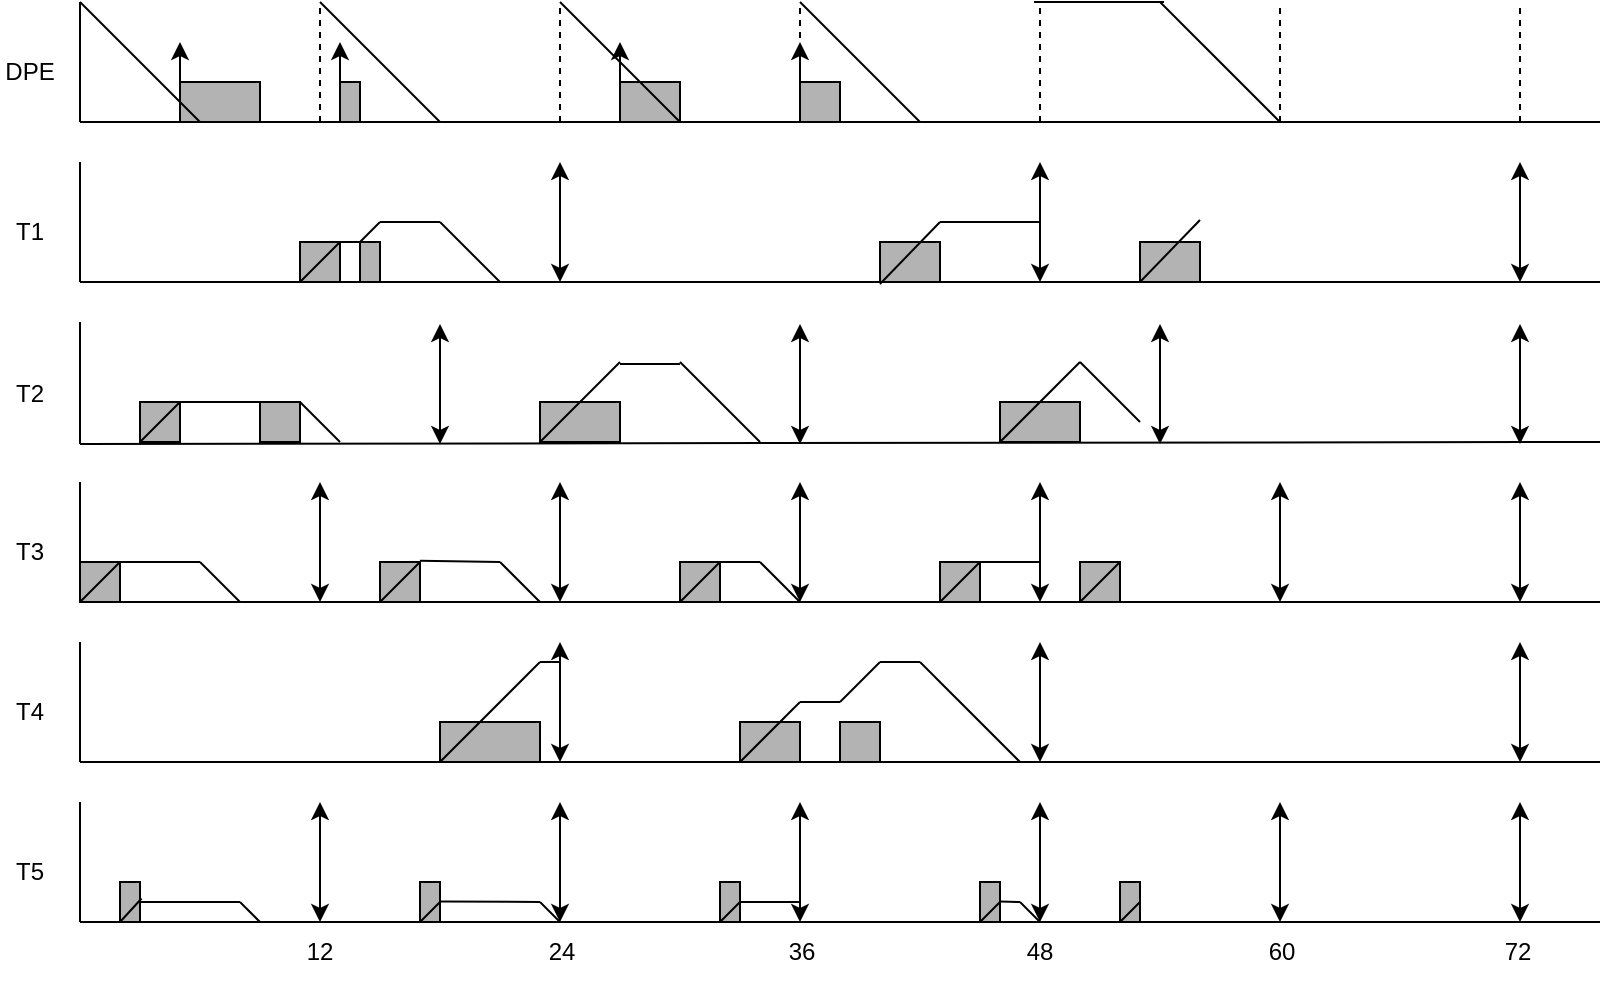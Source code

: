 <mxfile version="22.1.16" type="device" pages="2">
  <diagram name="Dynamic Priority Exchange" id="CVExp-QX962B9erzqk88">
    <mxGraphModel dx="820" dy="576" grid="1" gridSize="10" guides="1" tooltips="1" connect="1" arrows="1" fold="1" page="1" pageScale="1" pageWidth="1169" pageHeight="827" math="0" shadow="0">
      <root>
        <mxCell id="0" />
        <mxCell id="1" parent="0" />
        <mxCell id="EPd2Qfd3QF7iaZWf7TEI-1" value="" style="endArrow=none;html=1;rounded=0;" parent="1" edge="1">
          <mxGeometry width="50" height="50" relative="1" as="geometry">
            <mxPoint x="80" y="80" as="sourcePoint" />
            <mxPoint x="840" y="80" as="targetPoint" />
          </mxGeometry>
        </mxCell>
        <mxCell id="EPd2Qfd3QF7iaZWf7TEI-2" value="" style="endArrow=none;html=1;rounded=0;" parent="1" edge="1">
          <mxGeometry width="50" height="50" relative="1" as="geometry">
            <mxPoint x="80" y="80" as="sourcePoint" />
            <mxPoint x="80" y="20" as="targetPoint" />
          </mxGeometry>
        </mxCell>
        <mxCell id="EPd2Qfd3QF7iaZWf7TEI-3" value="DPE" style="text;html=1;strokeColor=none;fillColor=none;align=center;verticalAlign=middle;whiteSpace=wrap;rounded=0;" parent="1" vertex="1">
          <mxGeometry x="40" y="40" width="30" height="30" as="geometry" />
        </mxCell>
        <mxCell id="EPd2Qfd3QF7iaZWf7TEI-4" value="" style="endArrow=none;html=1;rounded=0;" parent="1" edge="1">
          <mxGeometry width="50" height="50" relative="1" as="geometry">
            <mxPoint x="80" y="160" as="sourcePoint" />
            <mxPoint x="840" y="160" as="targetPoint" />
          </mxGeometry>
        </mxCell>
        <mxCell id="EPd2Qfd3QF7iaZWf7TEI-5" value="" style="endArrow=none;html=1;rounded=0;" parent="1" edge="1">
          <mxGeometry width="50" height="50" relative="1" as="geometry">
            <mxPoint x="80" y="160" as="sourcePoint" />
            <mxPoint x="80" y="100" as="targetPoint" />
          </mxGeometry>
        </mxCell>
        <mxCell id="EPd2Qfd3QF7iaZWf7TEI-6" value="T1" style="text;html=1;strokeColor=none;fillColor=none;align=center;verticalAlign=middle;whiteSpace=wrap;rounded=0;" parent="1" vertex="1">
          <mxGeometry x="40" y="120" width="30" height="30" as="geometry" />
        </mxCell>
        <mxCell id="EPd2Qfd3QF7iaZWf7TEI-10" value="" style="endArrow=none;html=1;rounded=0;" parent="1" edge="1">
          <mxGeometry width="50" height="50" relative="1" as="geometry">
            <mxPoint x="80" y="241" as="sourcePoint" />
            <mxPoint x="840" y="240" as="targetPoint" />
          </mxGeometry>
        </mxCell>
        <mxCell id="EPd2Qfd3QF7iaZWf7TEI-11" value="" style="endArrow=none;html=1;rounded=0;" parent="1" edge="1">
          <mxGeometry width="50" height="50" relative="1" as="geometry">
            <mxPoint x="80" y="241" as="sourcePoint" />
            <mxPoint x="80" y="180" as="targetPoint" />
          </mxGeometry>
        </mxCell>
        <mxCell id="EPd2Qfd3QF7iaZWf7TEI-12" value="T2" style="text;html=1;strokeColor=none;fillColor=none;align=center;verticalAlign=middle;whiteSpace=wrap;rounded=0;" parent="1" vertex="1">
          <mxGeometry x="40" y="201" width="30" height="30" as="geometry" />
        </mxCell>
        <mxCell id="EPd2Qfd3QF7iaZWf7TEI-13" value="" style="endArrow=none;html=1;rounded=0;" parent="1" edge="1">
          <mxGeometry width="50" height="50" relative="1" as="geometry">
            <mxPoint x="80" y="320" as="sourcePoint" />
            <mxPoint x="840" y="320" as="targetPoint" />
          </mxGeometry>
        </mxCell>
        <mxCell id="EPd2Qfd3QF7iaZWf7TEI-14" value="" style="endArrow=none;html=1;rounded=0;" parent="1" edge="1">
          <mxGeometry width="50" height="50" relative="1" as="geometry">
            <mxPoint x="80" y="320" as="sourcePoint" />
            <mxPoint x="80" y="260" as="targetPoint" />
          </mxGeometry>
        </mxCell>
        <mxCell id="EPd2Qfd3QF7iaZWf7TEI-15" value="T3" style="text;html=1;strokeColor=none;fillColor=none;align=center;verticalAlign=middle;whiteSpace=wrap;rounded=0;" parent="1" vertex="1">
          <mxGeometry x="40" y="280" width="30" height="30" as="geometry" />
        </mxCell>
        <mxCell id="EPd2Qfd3QF7iaZWf7TEI-16" value="" style="endArrow=none;html=1;rounded=0;" parent="1" edge="1">
          <mxGeometry width="50" height="50" relative="1" as="geometry">
            <mxPoint x="80" y="400" as="sourcePoint" />
            <mxPoint x="840" y="400" as="targetPoint" />
          </mxGeometry>
        </mxCell>
        <mxCell id="EPd2Qfd3QF7iaZWf7TEI-17" value="" style="endArrow=none;html=1;rounded=0;" parent="1" edge="1">
          <mxGeometry width="50" height="50" relative="1" as="geometry">
            <mxPoint x="80" y="400" as="sourcePoint" />
            <mxPoint x="80" y="340" as="targetPoint" />
          </mxGeometry>
        </mxCell>
        <mxCell id="EPd2Qfd3QF7iaZWf7TEI-18" value="T4" style="text;html=1;strokeColor=none;fillColor=none;align=center;verticalAlign=middle;whiteSpace=wrap;rounded=0;" parent="1" vertex="1">
          <mxGeometry x="40" y="360" width="30" height="30" as="geometry" />
        </mxCell>
        <mxCell id="EPd2Qfd3QF7iaZWf7TEI-19" value="" style="endArrow=none;html=1;rounded=0;" parent="1" edge="1">
          <mxGeometry width="50" height="50" relative="1" as="geometry">
            <mxPoint x="80" y="480" as="sourcePoint" />
            <mxPoint x="840" y="480" as="targetPoint" />
          </mxGeometry>
        </mxCell>
        <mxCell id="EPd2Qfd3QF7iaZWf7TEI-20" value="" style="endArrow=none;html=1;rounded=0;" parent="1" edge="1">
          <mxGeometry width="50" height="50" relative="1" as="geometry">
            <mxPoint x="80" y="480" as="sourcePoint" />
            <mxPoint x="80" y="420" as="targetPoint" />
          </mxGeometry>
        </mxCell>
        <mxCell id="EPd2Qfd3QF7iaZWf7TEI-21" value="T5" style="text;html=1;strokeColor=none;fillColor=none;align=center;verticalAlign=middle;whiteSpace=wrap;rounded=0;" parent="1" vertex="1">
          <mxGeometry x="40" y="440" width="30" height="30" as="geometry" />
        </mxCell>
        <mxCell id="EPd2Qfd3QF7iaZWf7TEI-28" value="" style="endArrow=classic;startArrow=classic;html=1;rounded=0;" parent="1" edge="1">
          <mxGeometry width="50" height="50" relative="1" as="geometry">
            <mxPoint x="320" y="160" as="sourcePoint" />
            <mxPoint x="320" y="100" as="targetPoint" />
          </mxGeometry>
        </mxCell>
        <mxCell id="EPd2Qfd3QF7iaZWf7TEI-29" value="" style="endArrow=classic;startArrow=classic;html=1;rounded=0;" parent="1" edge="1">
          <mxGeometry width="50" height="50" relative="1" as="geometry">
            <mxPoint x="560" y="160" as="sourcePoint" />
            <mxPoint x="560" y="100" as="targetPoint" />
          </mxGeometry>
        </mxCell>
        <mxCell id="EPd2Qfd3QF7iaZWf7TEI-30" value="" style="endArrow=classic;startArrow=classic;html=1;rounded=0;" parent="1" edge="1">
          <mxGeometry width="50" height="50" relative="1" as="geometry">
            <mxPoint x="800" y="160" as="sourcePoint" />
            <mxPoint x="800" y="100" as="targetPoint" />
          </mxGeometry>
        </mxCell>
        <mxCell id="EPd2Qfd3QF7iaZWf7TEI-31" value="" style="endArrow=classic;startArrow=classic;html=1;rounded=0;" parent="1" edge="1">
          <mxGeometry width="50" height="50" relative="1" as="geometry">
            <mxPoint x="260" y="241" as="sourcePoint" />
            <mxPoint x="260" y="181" as="targetPoint" />
          </mxGeometry>
        </mxCell>
        <mxCell id="EPd2Qfd3QF7iaZWf7TEI-32" value="" style="endArrow=classic;startArrow=classic;html=1;rounded=0;" parent="1" edge="1">
          <mxGeometry width="50" height="50" relative="1" as="geometry">
            <mxPoint x="440" y="241" as="sourcePoint" />
            <mxPoint x="440" y="181" as="targetPoint" />
          </mxGeometry>
        </mxCell>
        <mxCell id="EPd2Qfd3QF7iaZWf7TEI-33" value="" style="endArrow=classic;startArrow=classic;html=1;rounded=0;" parent="1" edge="1">
          <mxGeometry width="50" height="50" relative="1" as="geometry">
            <mxPoint x="620" y="241" as="sourcePoint" />
            <mxPoint x="620" y="181" as="targetPoint" />
          </mxGeometry>
        </mxCell>
        <mxCell id="EPd2Qfd3QF7iaZWf7TEI-34" value="" style="endArrow=classic;startArrow=classic;html=1;rounded=0;" parent="1" edge="1">
          <mxGeometry width="50" height="50" relative="1" as="geometry">
            <mxPoint x="800" y="241" as="sourcePoint" />
            <mxPoint x="800" y="181" as="targetPoint" />
          </mxGeometry>
        </mxCell>
        <mxCell id="EPd2Qfd3QF7iaZWf7TEI-35" value="" style="endArrow=classic;startArrow=classic;html=1;rounded=0;" parent="1" edge="1">
          <mxGeometry width="50" height="50" relative="1" as="geometry">
            <mxPoint x="320" y="400" as="sourcePoint" />
            <mxPoint x="320" y="340" as="targetPoint" />
          </mxGeometry>
        </mxCell>
        <mxCell id="EPd2Qfd3QF7iaZWf7TEI-36" value="" style="endArrow=classic;startArrow=classic;html=1;rounded=0;" parent="1" edge="1">
          <mxGeometry width="50" height="50" relative="1" as="geometry">
            <mxPoint x="560" y="400" as="sourcePoint" />
            <mxPoint x="560" y="340" as="targetPoint" />
          </mxGeometry>
        </mxCell>
        <mxCell id="EPd2Qfd3QF7iaZWf7TEI-37" value="" style="endArrow=classic;startArrow=classic;html=1;rounded=0;" parent="1" edge="1">
          <mxGeometry width="50" height="50" relative="1" as="geometry">
            <mxPoint x="800" y="400" as="sourcePoint" />
            <mxPoint x="800" y="340" as="targetPoint" />
          </mxGeometry>
        </mxCell>
        <mxCell id="EPd2Qfd3QF7iaZWf7TEI-38" value="" style="endArrow=classic;startArrow=classic;html=1;rounded=0;" parent="1" edge="1">
          <mxGeometry width="50" height="50" relative="1" as="geometry">
            <mxPoint x="320" y="320" as="sourcePoint" />
            <mxPoint x="320" y="260" as="targetPoint" />
          </mxGeometry>
        </mxCell>
        <mxCell id="EPd2Qfd3QF7iaZWf7TEI-39" value="" style="endArrow=classic;startArrow=classic;html=1;rounded=0;" parent="1" edge="1">
          <mxGeometry width="50" height="50" relative="1" as="geometry">
            <mxPoint x="560" y="320" as="sourcePoint" />
            <mxPoint x="560" y="260" as="targetPoint" />
          </mxGeometry>
        </mxCell>
        <mxCell id="EPd2Qfd3QF7iaZWf7TEI-40" value="" style="endArrow=classic;startArrow=classic;html=1;rounded=0;" parent="1" edge="1">
          <mxGeometry width="50" height="50" relative="1" as="geometry">
            <mxPoint x="800" y="320" as="sourcePoint" />
            <mxPoint x="800" y="260" as="targetPoint" />
          </mxGeometry>
        </mxCell>
        <mxCell id="EPd2Qfd3QF7iaZWf7TEI-41" value="" style="endArrow=classic;startArrow=classic;html=1;rounded=0;" parent="1" edge="1">
          <mxGeometry width="50" height="50" relative="1" as="geometry">
            <mxPoint x="200" y="320" as="sourcePoint" />
            <mxPoint x="200" y="260" as="targetPoint" />
          </mxGeometry>
        </mxCell>
        <mxCell id="EPd2Qfd3QF7iaZWf7TEI-42" value="" style="endArrow=classic;startArrow=classic;html=1;rounded=0;" parent="1" edge="1">
          <mxGeometry width="50" height="50" relative="1" as="geometry">
            <mxPoint x="440" y="320" as="sourcePoint" />
            <mxPoint x="440" y="260" as="targetPoint" />
          </mxGeometry>
        </mxCell>
        <mxCell id="EPd2Qfd3QF7iaZWf7TEI-43" value="" style="endArrow=classic;startArrow=classic;html=1;rounded=0;" parent="1" edge="1">
          <mxGeometry width="50" height="50" relative="1" as="geometry">
            <mxPoint x="680" y="320" as="sourcePoint" />
            <mxPoint x="680" y="260" as="targetPoint" />
          </mxGeometry>
        </mxCell>
        <mxCell id="EPd2Qfd3QF7iaZWf7TEI-44" value="" style="endArrow=classic;startArrow=classic;html=1;rounded=0;" parent="1" edge="1">
          <mxGeometry width="50" height="50" relative="1" as="geometry">
            <mxPoint x="320" y="480" as="sourcePoint" />
            <mxPoint x="320" y="420" as="targetPoint" />
          </mxGeometry>
        </mxCell>
        <mxCell id="EPd2Qfd3QF7iaZWf7TEI-45" value="" style="endArrow=classic;startArrow=classic;html=1;rounded=0;" parent="1" edge="1">
          <mxGeometry width="50" height="50" relative="1" as="geometry">
            <mxPoint x="560" y="480" as="sourcePoint" />
            <mxPoint x="560" y="420" as="targetPoint" />
          </mxGeometry>
        </mxCell>
        <mxCell id="EPd2Qfd3QF7iaZWf7TEI-46" value="" style="endArrow=classic;startArrow=classic;html=1;rounded=0;" parent="1" edge="1">
          <mxGeometry width="50" height="50" relative="1" as="geometry">
            <mxPoint x="800" y="480" as="sourcePoint" />
            <mxPoint x="800" y="420" as="targetPoint" />
          </mxGeometry>
        </mxCell>
        <mxCell id="EPd2Qfd3QF7iaZWf7TEI-47" value="" style="endArrow=classic;startArrow=classic;html=1;rounded=0;" parent="1" edge="1">
          <mxGeometry width="50" height="50" relative="1" as="geometry">
            <mxPoint x="200" y="480" as="sourcePoint" />
            <mxPoint x="200" y="420" as="targetPoint" />
          </mxGeometry>
        </mxCell>
        <mxCell id="EPd2Qfd3QF7iaZWf7TEI-48" value="" style="endArrow=classic;startArrow=classic;html=1;rounded=0;" parent="1" edge="1">
          <mxGeometry width="50" height="50" relative="1" as="geometry">
            <mxPoint x="440" y="480" as="sourcePoint" />
            <mxPoint x="440" y="420" as="targetPoint" />
          </mxGeometry>
        </mxCell>
        <mxCell id="EPd2Qfd3QF7iaZWf7TEI-49" value="" style="endArrow=classic;startArrow=classic;html=1;rounded=0;" parent="1" edge="1">
          <mxGeometry width="50" height="50" relative="1" as="geometry">
            <mxPoint x="680" y="480" as="sourcePoint" />
            <mxPoint x="680" y="420" as="targetPoint" />
          </mxGeometry>
        </mxCell>
        <mxCell id="EPd2Qfd3QF7iaZWf7TEI-50" value="" style="endArrow=none;startArrow=none;html=1;rounded=0;startFill=0;endFill=0;dashed=1;" parent="1" edge="1">
          <mxGeometry width="50" height="50" relative="1" as="geometry">
            <mxPoint x="320" y="80" as="sourcePoint" />
            <mxPoint x="320" y="20" as="targetPoint" />
          </mxGeometry>
        </mxCell>
        <mxCell id="EPd2Qfd3QF7iaZWf7TEI-51" value="" style="endArrow=none;startArrow=none;html=1;rounded=0;startFill=0;endFill=0;dashed=1;" parent="1" edge="1">
          <mxGeometry width="50" height="50" relative="1" as="geometry">
            <mxPoint x="560" y="80" as="sourcePoint" />
            <mxPoint x="560" y="20" as="targetPoint" />
          </mxGeometry>
        </mxCell>
        <mxCell id="EPd2Qfd3QF7iaZWf7TEI-52" value="" style="endArrow=none;startArrow=none;html=1;rounded=0;startFill=0;endFill=0;dashed=1;" parent="1" edge="1">
          <mxGeometry width="50" height="50" relative="1" as="geometry">
            <mxPoint x="800" y="80" as="sourcePoint" />
            <mxPoint x="800" y="20" as="targetPoint" />
          </mxGeometry>
        </mxCell>
        <mxCell id="EPd2Qfd3QF7iaZWf7TEI-53" value="" style="endArrow=none;startArrow=none;html=1;rounded=0;startFill=0;endFill=0;dashed=1;" parent="1" edge="1">
          <mxGeometry width="50" height="50" relative="1" as="geometry">
            <mxPoint x="200" y="80" as="sourcePoint" />
            <mxPoint x="200" y="20" as="targetPoint" />
          </mxGeometry>
        </mxCell>
        <mxCell id="EPd2Qfd3QF7iaZWf7TEI-54" value="" style="endArrow=none;startArrow=none;html=1;rounded=0;startFill=0;endFill=0;dashed=1;" parent="1" edge="1">
          <mxGeometry width="50" height="50" relative="1" as="geometry">
            <mxPoint x="440" y="80" as="sourcePoint" />
            <mxPoint x="440" y="20" as="targetPoint" />
          </mxGeometry>
        </mxCell>
        <mxCell id="EPd2Qfd3QF7iaZWf7TEI-55" value="" style="endArrow=none;startArrow=none;html=1;rounded=0;startFill=0;endFill=0;dashed=1;" parent="1" edge="1">
          <mxGeometry width="50" height="50" relative="1" as="geometry">
            <mxPoint x="680" y="80" as="sourcePoint" />
            <mxPoint x="680" y="20" as="targetPoint" />
          </mxGeometry>
        </mxCell>
        <mxCell id="RZGF7mptN4FcnxTSZKAi-1" value="" style="rounded=0;whiteSpace=wrap;html=1;fillStyle=solid;fillColor=#B3B3B3;" parent="1" vertex="1">
          <mxGeometry x="80" y="300" width="20" height="20" as="geometry" />
        </mxCell>
        <mxCell id="RZGF7mptN4FcnxTSZKAi-2" value="" style="rounded=0;whiteSpace=wrap;html=1;fillStyle=solid;fillColor=#B3B3B3;" parent="1" vertex="1">
          <mxGeometry x="100" y="460" width="10" height="20" as="geometry" />
        </mxCell>
        <mxCell id="egqBqZn71cnTB2FcWTFz-2" value="" style="endArrow=none;html=1;rounded=0;exitX=0;exitY=1;exitDx=0;exitDy=0;entryX=1;entryY=0;entryDx=0;entryDy=0;" parent="1" source="RZGF7mptN4FcnxTSZKAi-1" target="RZGF7mptN4FcnxTSZKAi-1" edge="1">
          <mxGeometry width="50" height="50" relative="1" as="geometry">
            <mxPoint x="140" y="360" as="sourcePoint" />
            <mxPoint x="190" y="310" as="targetPoint" />
          </mxGeometry>
        </mxCell>
        <mxCell id="egqBqZn71cnTB2FcWTFz-4" value="" style="endArrow=none;html=1;rounded=0;exitX=0;exitY=1;exitDx=0;exitDy=0;exitPerimeter=0;entryX=1.078;entryY=0.412;entryDx=0;entryDy=0;entryPerimeter=0;" parent="1" source="RZGF7mptN4FcnxTSZKAi-2" target="RZGF7mptN4FcnxTSZKAi-2" edge="1">
          <mxGeometry width="50" height="50" relative="1" as="geometry">
            <mxPoint x="140" y="470" as="sourcePoint" />
            <mxPoint x="190" y="420" as="targetPoint" />
          </mxGeometry>
        </mxCell>
        <mxCell id="egqBqZn71cnTB2FcWTFz-5" value="" style="rounded=0;whiteSpace=wrap;html=1;fillStyle=solid;fillColor=#B3B3B3;" parent="1" vertex="1">
          <mxGeometry x="110" y="220" width="20" height="20" as="geometry" />
        </mxCell>
        <mxCell id="egqBqZn71cnTB2FcWTFz-6" value="" style="endArrow=none;html=1;rounded=0;exitX=0;exitY=1;exitDx=0;exitDy=0;" parent="1" edge="1">
          <mxGeometry width="50" height="50" relative="1" as="geometry">
            <mxPoint x="110" y="240" as="sourcePoint" />
            <mxPoint x="130" y="220" as="targetPoint" />
          </mxGeometry>
        </mxCell>
        <mxCell id="egqBqZn71cnTB2FcWTFz-7" value="" style="endArrow=classic;html=1;rounded=0;" parent="1" edge="1">
          <mxGeometry width="50" height="50" relative="1" as="geometry">
            <mxPoint x="130" y="80" as="sourcePoint" />
            <mxPoint x="130" y="40" as="targetPoint" />
          </mxGeometry>
        </mxCell>
        <mxCell id="egqBqZn71cnTB2FcWTFz-8" value="" style="rounded=0;whiteSpace=wrap;html=1;fillStyle=solid;fillColor=#B3B3B3;" parent="1" vertex="1">
          <mxGeometry x="130" y="60" width="40" height="20" as="geometry" />
        </mxCell>
        <mxCell id="egqBqZn71cnTB2FcWTFz-1" value="" style="endArrow=none;html=1;rounded=0;exitX=0.25;exitY=1;exitDx=0;exitDy=0;" parent="1" source="egqBqZn71cnTB2FcWTFz-8" edge="1">
          <mxGeometry width="50" height="50" relative="1" as="geometry">
            <mxPoint x="130" y="70" as="sourcePoint" />
            <mxPoint x="80" y="20" as="targetPoint" />
          </mxGeometry>
        </mxCell>
        <mxCell id="egqBqZn71cnTB2FcWTFz-9" value="" style="endArrow=none;html=1;rounded=0;exitX=1;exitY=0;exitDx=0;exitDy=0;entryX=0;entryY=0;entryDx=0;entryDy=0;" parent="1" source="egqBqZn71cnTB2FcWTFz-5" target="egqBqZn71cnTB2FcWTFz-15" edge="1">
          <mxGeometry width="50" height="50" relative="1" as="geometry">
            <mxPoint x="140" y="260" as="sourcePoint" />
            <mxPoint x="160" y="220" as="targetPoint" />
          </mxGeometry>
        </mxCell>
        <mxCell id="egqBqZn71cnTB2FcWTFz-10" value="" style="endArrow=none;html=1;rounded=0;exitX=1;exitY=0;exitDx=0;exitDy=0;" parent="1" edge="1">
          <mxGeometry width="50" height="50" relative="1" as="geometry">
            <mxPoint x="100" y="300" as="sourcePoint" />
            <mxPoint x="140" y="300" as="targetPoint" />
          </mxGeometry>
        </mxCell>
        <mxCell id="egqBqZn71cnTB2FcWTFz-11" value="" style="endArrow=none;html=1;rounded=0;" parent="1" edge="1">
          <mxGeometry width="50" height="50" relative="1" as="geometry">
            <mxPoint x="160" y="320" as="sourcePoint" />
            <mxPoint x="140" y="300" as="targetPoint" />
          </mxGeometry>
        </mxCell>
        <mxCell id="egqBqZn71cnTB2FcWTFz-12" value="" style="endArrow=none;html=1;rounded=0;" parent="1" edge="1">
          <mxGeometry width="50" height="50" relative="1" as="geometry">
            <mxPoint x="110" y="470" as="sourcePoint" />
            <mxPoint x="160" y="470" as="targetPoint" />
          </mxGeometry>
        </mxCell>
        <mxCell id="egqBqZn71cnTB2FcWTFz-13" value="" style="endArrow=none;html=1;rounded=0;" parent="1" edge="1">
          <mxGeometry width="50" height="50" relative="1" as="geometry">
            <mxPoint x="170" y="480" as="sourcePoint" />
            <mxPoint x="160" y="470" as="targetPoint" />
          </mxGeometry>
        </mxCell>
        <mxCell id="egqBqZn71cnTB2FcWTFz-14" value="" style="rounded=0;whiteSpace=wrap;html=1;fillStyle=solid;fillColor=#B3B3B3;" parent="1" vertex="1">
          <mxGeometry x="190" y="140" width="20" height="20" as="geometry" />
        </mxCell>
        <mxCell id="egqBqZn71cnTB2FcWTFz-15" value="" style="rounded=0;whiteSpace=wrap;html=1;fillStyle=solid;fillColor=#B3B3B3;" parent="1" vertex="1">
          <mxGeometry x="170" y="220" width="20" height="20" as="geometry" />
        </mxCell>
        <mxCell id="egqBqZn71cnTB2FcWTFz-16" value="" style="endArrow=none;html=1;rounded=0;exitX=0;exitY=0;exitDx=0;exitDy=0;" parent="1" source="egqBqZn71cnTB2FcWTFz-15" edge="1">
          <mxGeometry width="50" height="50" relative="1" as="geometry">
            <mxPoint x="140" y="230" as="sourcePoint" />
            <mxPoint x="190" y="220" as="targetPoint" />
          </mxGeometry>
        </mxCell>
        <mxCell id="egqBqZn71cnTB2FcWTFz-17" value="" style="endArrow=none;html=1;rounded=0;" parent="1" edge="1">
          <mxGeometry width="50" height="50" relative="1" as="geometry">
            <mxPoint x="190" y="160" as="sourcePoint" />
            <mxPoint x="210" y="140" as="targetPoint" />
          </mxGeometry>
        </mxCell>
        <mxCell id="egqBqZn71cnTB2FcWTFz-18" value="" style="endArrow=none;html=1;rounded=0;exitX=0;exitY=1;exitDx=0;exitDy=0;" parent="1" edge="1">
          <mxGeometry width="50" height="50" relative="1" as="geometry">
            <mxPoint x="190" y="220" as="sourcePoint" />
            <mxPoint x="210" y="240" as="targetPoint" />
          </mxGeometry>
        </mxCell>
        <mxCell id="egqBqZn71cnTB2FcWTFz-19" value="" style="endArrow=classic;html=1;rounded=0;" parent="1" edge="1">
          <mxGeometry width="50" height="50" relative="1" as="geometry">
            <mxPoint x="210" y="80" as="sourcePoint" />
            <mxPoint x="210" y="40" as="targetPoint" />
          </mxGeometry>
        </mxCell>
        <mxCell id="egqBqZn71cnTB2FcWTFz-20" value="" style="endArrow=none;html=1;rounded=0;exitX=0.25;exitY=1;exitDx=0;exitDy=0;" parent="1" edge="1">
          <mxGeometry width="50" height="50" relative="1" as="geometry">
            <mxPoint x="260" y="80" as="sourcePoint" />
            <mxPoint x="200" y="20" as="targetPoint" />
          </mxGeometry>
        </mxCell>
        <mxCell id="egqBqZn71cnTB2FcWTFz-21" value="" style="rounded=0;whiteSpace=wrap;html=1;fillStyle=solid;fillColor=#B3B3B3;" parent="1" vertex="1">
          <mxGeometry x="210" y="60" width="10" height="20" as="geometry" />
        </mxCell>
        <mxCell id="egqBqZn71cnTB2FcWTFz-22" value="" style="rounded=0;whiteSpace=wrap;html=1;fillStyle=solid;fillColor=#B3B3B3;" parent="1" vertex="1">
          <mxGeometry x="220" y="140" width="10" height="20" as="geometry" />
        </mxCell>
        <mxCell id="egqBqZn71cnTB2FcWTFz-23" value="" style="endArrow=none;html=1;rounded=0;" parent="1" edge="1">
          <mxGeometry width="50" height="50" relative="1" as="geometry">
            <mxPoint x="220" y="140" as="sourcePoint" />
            <mxPoint x="230" y="130" as="targetPoint" />
          </mxGeometry>
        </mxCell>
        <mxCell id="egqBqZn71cnTB2FcWTFz-24" value="" style="endArrow=none;html=1;rounded=0;" parent="1" edge="1">
          <mxGeometry width="50" height="50" relative="1" as="geometry">
            <mxPoint x="210" y="140" as="sourcePoint" />
            <mxPoint x="220" y="140" as="targetPoint" />
          </mxGeometry>
        </mxCell>
        <mxCell id="egqBqZn71cnTB2FcWTFz-25" value="" style="rounded=0;whiteSpace=wrap;html=1;fillStyle=solid;fillColor=#B3B3B3;" parent="1" vertex="1">
          <mxGeometry x="230" y="300" width="20" height="20" as="geometry" />
        </mxCell>
        <mxCell id="egqBqZn71cnTB2FcWTFz-26" value="" style="endArrow=none;html=1;rounded=0;" parent="1" edge="1">
          <mxGeometry width="50" height="50" relative="1" as="geometry">
            <mxPoint x="230" y="320" as="sourcePoint" />
            <mxPoint x="250" y="300" as="targetPoint" />
          </mxGeometry>
        </mxCell>
        <mxCell id="egqBqZn71cnTB2FcWTFz-27" value="" style="rounded=0;whiteSpace=wrap;html=1;fillStyle=solid;fillColor=#B3B3B3;" parent="1" vertex="1">
          <mxGeometry x="250" y="460" width="10" height="20" as="geometry" />
        </mxCell>
        <mxCell id="egqBqZn71cnTB2FcWTFz-29" value="" style="endArrow=none;html=1;rounded=0;" parent="1" edge="1">
          <mxGeometry width="50" height="50" relative="1" as="geometry">
            <mxPoint x="250" y="480" as="sourcePoint" />
            <mxPoint x="260" y="470" as="targetPoint" />
          </mxGeometry>
        </mxCell>
        <mxCell id="egqBqZn71cnTB2FcWTFz-30" value="" style="endArrow=classic;html=1;rounded=0;" parent="1" edge="1">
          <mxGeometry width="50" height="50" relative="1" as="geometry">
            <mxPoint x="350" y="80" as="sourcePoint" />
            <mxPoint x="350" y="40" as="targetPoint" />
          </mxGeometry>
        </mxCell>
        <mxCell id="egqBqZn71cnTB2FcWTFz-31" value="" style="endArrow=classic;html=1;rounded=0;" parent="1" edge="1">
          <mxGeometry width="50" height="50" relative="1" as="geometry">
            <mxPoint x="440" y="80" as="sourcePoint" />
            <mxPoint x="440" y="40" as="targetPoint" />
          </mxGeometry>
        </mxCell>
        <mxCell id="egqBqZn71cnTB2FcWTFz-32" value="" style="rounded=0;whiteSpace=wrap;html=1;fillStyle=solid;fillColor=#B3B3B3;" parent="1" vertex="1">
          <mxGeometry x="260" y="380" width="50" height="20" as="geometry" />
        </mxCell>
        <mxCell id="egqBqZn71cnTB2FcWTFz-33" value="" style="endArrow=none;html=1;rounded=0;" parent="1" edge="1">
          <mxGeometry width="50" height="50" relative="1" as="geometry">
            <mxPoint x="260" y="130" as="sourcePoint" />
            <mxPoint x="290" y="160" as="targetPoint" />
          </mxGeometry>
        </mxCell>
        <mxCell id="egqBqZn71cnTB2FcWTFz-35" value="" style="endArrow=none;html=1;rounded=0;" parent="1" edge="1">
          <mxGeometry width="50" height="50" relative="1" as="geometry">
            <mxPoint x="260" y="130" as="sourcePoint" />
            <mxPoint x="230" y="130" as="targetPoint" />
          </mxGeometry>
        </mxCell>
        <mxCell id="egqBqZn71cnTB2FcWTFz-37" value="" style="endArrow=none;html=1;rounded=0;" parent="1" edge="1">
          <mxGeometry width="50" height="50" relative="1" as="geometry">
            <mxPoint x="260" y="400" as="sourcePoint" />
            <mxPoint x="310" y="350" as="targetPoint" />
          </mxGeometry>
        </mxCell>
        <mxCell id="egqBqZn71cnTB2FcWTFz-38" value="" style="endArrow=none;html=1;rounded=0;" parent="1" edge="1">
          <mxGeometry width="50" height="50" relative="1" as="geometry">
            <mxPoint x="290" y="300" as="sourcePoint" />
            <mxPoint x="310" y="320" as="targetPoint" />
          </mxGeometry>
        </mxCell>
        <mxCell id="egqBqZn71cnTB2FcWTFz-39" value="" style="endArrow=none;html=1;rounded=0;" parent="1" edge="1">
          <mxGeometry width="50" height="50" relative="1" as="geometry">
            <mxPoint x="290" y="300" as="sourcePoint" />
            <mxPoint x="250" y="299.39" as="targetPoint" />
          </mxGeometry>
        </mxCell>
        <mxCell id="egqBqZn71cnTB2FcWTFz-40" value="" style="endArrow=none;html=1;rounded=0;" parent="1" edge="1">
          <mxGeometry width="50" height="50" relative="1" as="geometry">
            <mxPoint x="310" y="470" as="sourcePoint" />
            <mxPoint x="260" y="469.7" as="targetPoint" />
          </mxGeometry>
        </mxCell>
        <mxCell id="egqBqZn71cnTB2FcWTFz-41" value="" style="endArrow=none;html=1;rounded=0;" parent="1" edge="1">
          <mxGeometry width="50" height="50" relative="1" as="geometry">
            <mxPoint x="320" y="480" as="sourcePoint" />
            <mxPoint x="310" y="470" as="targetPoint" />
          </mxGeometry>
        </mxCell>
        <mxCell id="egqBqZn71cnTB2FcWTFz-42" value="" style="endArrow=none;html=1;rounded=0;" parent="1" edge="1">
          <mxGeometry width="50" height="50" relative="1" as="geometry">
            <mxPoint x="320" y="350" as="sourcePoint" />
            <mxPoint x="310" y="350" as="targetPoint" />
          </mxGeometry>
        </mxCell>
        <mxCell id="egqBqZn71cnTB2FcWTFz-43" value="12" style="text;html=1;strokeColor=none;fillColor=none;align=center;verticalAlign=middle;whiteSpace=wrap;rounded=0;" parent="1" vertex="1">
          <mxGeometry x="185" y="480" width="30" height="30" as="geometry" />
        </mxCell>
        <mxCell id="egqBqZn71cnTB2FcWTFz-44" value="24" style="text;html=1;strokeColor=none;fillColor=none;align=center;verticalAlign=middle;whiteSpace=wrap;rounded=0;" parent="1" vertex="1">
          <mxGeometry x="306" y="480" width="30" height="30" as="geometry" />
        </mxCell>
        <mxCell id="egqBqZn71cnTB2FcWTFz-45" value="36" style="text;html=1;strokeColor=none;fillColor=none;align=center;verticalAlign=middle;whiteSpace=wrap;rounded=0;" parent="1" vertex="1">
          <mxGeometry x="426" y="480" width="30" height="30" as="geometry" />
        </mxCell>
        <mxCell id="egqBqZn71cnTB2FcWTFz-46" value="48" style="text;html=1;strokeColor=none;fillColor=none;align=center;verticalAlign=middle;whiteSpace=wrap;rounded=0;" parent="1" vertex="1">
          <mxGeometry x="545" y="480" width="30" height="30" as="geometry" />
        </mxCell>
        <mxCell id="egqBqZn71cnTB2FcWTFz-47" value="" style="rounded=0;whiteSpace=wrap;html=1;fillStyle=solid;fillColor=#B3B3B3;" parent="1" vertex="1">
          <mxGeometry x="310" y="220" width="40" height="20" as="geometry" />
        </mxCell>
        <mxCell id="egqBqZn71cnTB2FcWTFz-48" value="" style="endArrow=none;html=1;rounded=0;" parent="1" edge="1">
          <mxGeometry width="50" height="50" relative="1" as="geometry">
            <mxPoint x="310" y="240" as="sourcePoint" />
            <mxPoint x="350" y="200" as="targetPoint" />
          </mxGeometry>
        </mxCell>
        <mxCell id="egqBqZn71cnTB2FcWTFz-50" value="" style="rounded=0;whiteSpace=wrap;html=1;fillStyle=solid;fillColor=#B3B3B3;" parent="1" vertex="1">
          <mxGeometry x="350" y="60" width="30" height="20" as="geometry" />
        </mxCell>
        <mxCell id="egqBqZn71cnTB2FcWTFz-49" value="" style="endArrow=none;html=1;rounded=0;exitX=0.25;exitY=1;exitDx=0;exitDy=0;" parent="1" edge="1">
          <mxGeometry width="50" height="50" relative="1" as="geometry">
            <mxPoint x="380" y="80" as="sourcePoint" />
            <mxPoint x="320" y="20" as="targetPoint" />
          </mxGeometry>
        </mxCell>
        <mxCell id="egqBqZn71cnTB2FcWTFz-51" value="" style="rounded=0;whiteSpace=wrap;html=1;fillStyle=solid;fillColor=#B3B3B3;" parent="1" vertex="1">
          <mxGeometry x="380" y="300" width="20" height="20" as="geometry" />
        </mxCell>
        <mxCell id="egqBqZn71cnTB2FcWTFz-52" value="" style="rounded=0;whiteSpace=wrap;html=1;fillStyle=solid;fillColor=#B3B3B3;" parent="1" vertex="1">
          <mxGeometry x="400" y="460" width="10" height="20" as="geometry" />
        </mxCell>
        <mxCell id="egqBqZn71cnTB2FcWTFz-53" value="" style="endArrow=none;html=1;rounded=0;" parent="1" edge="1">
          <mxGeometry width="50" height="50" relative="1" as="geometry">
            <mxPoint x="380" y="320" as="sourcePoint" />
            <mxPoint x="400" y="300" as="targetPoint" />
          </mxGeometry>
        </mxCell>
        <mxCell id="egqBqZn71cnTB2FcWTFz-54" value="" style="endArrow=none;html=1;rounded=0;" parent="1" edge="1">
          <mxGeometry width="50" height="50" relative="1" as="geometry">
            <mxPoint x="400" y="480" as="sourcePoint" />
            <mxPoint x="410" y="470" as="targetPoint" />
          </mxGeometry>
        </mxCell>
        <mxCell id="egqBqZn71cnTB2FcWTFz-55" value="" style="endArrow=none;html=1;rounded=0;" parent="1" edge="1">
          <mxGeometry width="50" height="50" relative="1" as="geometry">
            <mxPoint x="380" y="201" as="sourcePoint" />
            <mxPoint x="350" y="201" as="targetPoint" />
          </mxGeometry>
        </mxCell>
        <mxCell id="egqBqZn71cnTB2FcWTFz-57" value="" style="endArrow=none;html=1;rounded=0;" parent="1" edge="1">
          <mxGeometry width="50" height="50" relative="1" as="geometry">
            <mxPoint x="420" y="240" as="sourcePoint" />
            <mxPoint x="380" y="200" as="targetPoint" />
          </mxGeometry>
        </mxCell>
        <mxCell id="egqBqZn71cnTB2FcWTFz-58" value="" style="rounded=0;whiteSpace=wrap;html=1;fillStyle=solid;fillColor=#B3B3B3;" parent="1" vertex="1">
          <mxGeometry x="410" y="380" width="30" height="20" as="geometry" />
        </mxCell>
        <mxCell id="egqBqZn71cnTB2FcWTFz-60" value="" style="endArrow=none;html=1;rounded=0;" parent="1" edge="1">
          <mxGeometry width="50" height="50" relative="1" as="geometry">
            <mxPoint x="410" y="400" as="sourcePoint" />
            <mxPoint x="440" y="370" as="targetPoint" />
          </mxGeometry>
        </mxCell>
        <mxCell id="egqBqZn71cnTB2FcWTFz-61" value="" style="endArrow=none;html=1;rounded=0;" parent="1" edge="1">
          <mxGeometry width="50" height="50" relative="1" as="geometry">
            <mxPoint x="400" y="300" as="sourcePoint" />
            <mxPoint x="420" y="300" as="targetPoint" />
          </mxGeometry>
        </mxCell>
        <mxCell id="egqBqZn71cnTB2FcWTFz-62" value="" style="endArrow=none;html=1;rounded=0;" parent="1" edge="1">
          <mxGeometry width="50" height="50" relative="1" as="geometry">
            <mxPoint x="440" y="320" as="sourcePoint" />
            <mxPoint x="420" y="300" as="targetPoint" />
          </mxGeometry>
        </mxCell>
        <mxCell id="egqBqZn71cnTB2FcWTFz-63" value="" style="endArrow=none;html=1;rounded=0;" parent="1" edge="1">
          <mxGeometry width="50" height="50" relative="1" as="geometry">
            <mxPoint x="410" y="470" as="sourcePoint" />
            <mxPoint x="440" y="470" as="targetPoint" />
          </mxGeometry>
        </mxCell>
        <mxCell id="egqBqZn71cnTB2FcWTFz-64" value="" style="endArrow=none;html=1;rounded=0;exitX=0.25;exitY=1;exitDx=0;exitDy=0;" parent="1" edge="1">
          <mxGeometry width="50" height="50" relative="1" as="geometry">
            <mxPoint x="500" y="80" as="sourcePoint" />
            <mxPoint x="440" y="20" as="targetPoint" />
          </mxGeometry>
        </mxCell>
        <mxCell id="egqBqZn71cnTB2FcWTFz-65" value="" style="rounded=0;whiteSpace=wrap;html=1;fillStyle=solid;fillColor=#B3B3B3;" parent="1" vertex="1">
          <mxGeometry x="440" y="60" width="20" height="20" as="geometry" />
        </mxCell>
        <mxCell id="egqBqZn71cnTB2FcWTFz-66" value="" style="rounded=0;whiteSpace=wrap;html=1;fillStyle=solid;fillColor=#B3B3B3;" parent="1" vertex="1">
          <mxGeometry x="460" y="380" width="20" height="20" as="geometry" />
        </mxCell>
        <mxCell id="egqBqZn71cnTB2FcWTFz-67" value="" style="endArrow=none;html=1;rounded=0;" parent="1" edge="1">
          <mxGeometry width="50" height="50" relative="1" as="geometry">
            <mxPoint x="440" y="370" as="sourcePoint" />
            <mxPoint x="460" y="370" as="targetPoint" />
          </mxGeometry>
        </mxCell>
        <mxCell id="egqBqZn71cnTB2FcWTFz-68" value="" style="endArrow=none;html=1;rounded=0;" parent="1" edge="1">
          <mxGeometry width="50" height="50" relative="1" as="geometry">
            <mxPoint x="460" y="370" as="sourcePoint" />
            <mxPoint x="480" y="350" as="targetPoint" />
          </mxGeometry>
        </mxCell>
        <mxCell id="egqBqZn71cnTB2FcWTFz-69" value="" style="rounded=0;whiteSpace=wrap;html=1;fillStyle=solid;fillColor=#B3B3B3;" parent="1" vertex="1">
          <mxGeometry x="480" y="140" width="30" height="20" as="geometry" />
        </mxCell>
        <mxCell id="egqBqZn71cnTB2FcWTFz-70" value="" style="endArrow=none;html=1;rounded=0;" parent="1" edge="1">
          <mxGeometry width="50" height="50" relative="1" as="geometry">
            <mxPoint x="510" y="130" as="sourcePoint" />
            <mxPoint x="480" y="161" as="targetPoint" />
          </mxGeometry>
        </mxCell>
        <mxCell id="egqBqZn71cnTB2FcWTFz-71" value="" style="endArrow=none;html=1;rounded=0;" parent="1" edge="1">
          <mxGeometry width="50" height="50" relative="1" as="geometry">
            <mxPoint x="480" y="350" as="sourcePoint" />
            <mxPoint x="500" y="350" as="targetPoint" />
          </mxGeometry>
        </mxCell>
        <mxCell id="egqBqZn71cnTB2FcWTFz-72" value="" style="endArrow=none;html=1;rounded=0;" parent="1" edge="1">
          <mxGeometry width="50" height="50" relative="1" as="geometry">
            <mxPoint x="500" y="350" as="sourcePoint" />
            <mxPoint x="550" y="400" as="targetPoint" />
          </mxGeometry>
        </mxCell>
        <mxCell id="egqBqZn71cnTB2FcWTFz-73" value="" style="rounded=0;whiteSpace=wrap;html=1;fillStyle=solid;fillColor=#B3B3B3;" parent="1" vertex="1">
          <mxGeometry x="510" y="300" width="20" height="20" as="geometry" />
        </mxCell>
        <mxCell id="egqBqZn71cnTB2FcWTFz-74" value="" style="endArrow=none;html=1;rounded=0;" parent="1" edge="1">
          <mxGeometry width="50" height="50" relative="1" as="geometry">
            <mxPoint x="510" y="320" as="sourcePoint" />
            <mxPoint x="530" y="300" as="targetPoint" />
          </mxGeometry>
        </mxCell>
        <mxCell id="egqBqZn71cnTB2FcWTFz-75" value="" style="rounded=0;whiteSpace=wrap;html=1;fillStyle=solid;fillColor=#B3B3B3;" parent="1" vertex="1">
          <mxGeometry x="530" y="460" width="10" height="20" as="geometry" />
        </mxCell>
        <mxCell id="egqBqZn71cnTB2FcWTFz-76" value="" style="endArrow=none;html=1;rounded=0;" parent="1" edge="1">
          <mxGeometry width="50" height="50" relative="1" as="geometry">
            <mxPoint x="530" y="480" as="sourcePoint" />
            <mxPoint x="540" y="470" as="targetPoint" />
          </mxGeometry>
        </mxCell>
        <mxCell id="egqBqZn71cnTB2FcWTFz-79" value="" style="rounded=0;whiteSpace=wrap;html=1;fillStyle=solid;fillColor=#B3B3B3;" parent="1" vertex="1">
          <mxGeometry x="540" y="220" width="40" height="20" as="geometry" />
        </mxCell>
        <mxCell id="egqBqZn71cnTB2FcWTFz-80" value="" style="endArrow=none;html=1;rounded=0;" parent="1" edge="1">
          <mxGeometry width="50" height="50" relative="1" as="geometry">
            <mxPoint x="580" y="200" as="sourcePoint" />
            <mxPoint x="540" y="240" as="targetPoint" />
          </mxGeometry>
        </mxCell>
        <mxCell id="egqBqZn71cnTB2FcWTFz-81" value="" style="endArrow=none;html=1;rounded=0;" parent="1" edge="1">
          <mxGeometry width="50" height="50" relative="1" as="geometry">
            <mxPoint x="510" y="130" as="sourcePoint" />
            <mxPoint x="560" y="130" as="targetPoint" />
          </mxGeometry>
        </mxCell>
        <mxCell id="egqBqZn71cnTB2FcWTFz-82" value="" style="endArrow=none;html=1;rounded=0;" parent="1" edge="1">
          <mxGeometry width="50" height="50" relative="1" as="geometry">
            <mxPoint x="530" y="300" as="sourcePoint" />
            <mxPoint x="560" y="300" as="targetPoint" />
          </mxGeometry>
        </mxCell>
        <mxCell id="egqBqZn71cnTB2FcWTFz-83" value="" style="endArrow=none;html=1;rounded=0;" parent="1" edge="1">
          <mxGeometry width="50" height="50" relative="1" as="geometry">
            <mxPoint x="540" y="469.71" as="sourcePoint" />
            <mxPoint x="550" y="470" as="targetPoint" />
          </mxGeometry>
        </mxCell>
        <mxCell id="egqBqZn71cnTB2FcWTFz-84" value="" style="endArrow=none;html=1;rounded=0;exitX=0.5;exitY=0;exitDx=0;exitDy=0;" parent="1" source="egqBqZn71cnTB2FcWTFz-46" edge="1">
          <mxGeometry width="50" height="50" relative="1" as="geometry">
            <mxPoint x="540" y="490" as="sourcePoint" />
            <mxPoint x="550" y="470" as="targetPoint" />
          </mxGeometry>
        </mxCell>
        <mxCell id="egqBqZn71cnTB2FcWTFz-85" value="" style="endArrow=none;html=1;rounded=0;exitX=0.25;exitY=1;exitDx=0;exitDy=0;" parent="1" edge="1">
          <mxGeometry width="50" height="50" relative="1" as="geometry">
            <mxPoint x="680" y="80" as="sourcePoint" />
            <mxPoint x="620" y="20" as="targetPoint" />
          </mxGeometry>
        </mxCell>
        <mxCell id="egqBqZn71cnTB2FcWTFz-86" value="" style="rounded=0;whiteSpace=wrap;html=1;fillStyle=solid;fillColor=#B3B3B3;" parent="1" vertex="1">
          <mxGeometry x="580" y="300" width="20" height="20" as="geometry" />
        </mxCell>
        <mxCell id="egqBqZn71cnTB2FcWTFz-87" value="" style="endArrow=none;html=1;rounded=0;" parent="1" edge="1">
          <mxGeometry width="50" height="50" relative="1" as="geometry">
            <mxPoint x="580" y="320" as="sourcePoint" />
            <mxPoint x="600" y="300" as="targetPoint" />
          </mxGeometry>
        </mxCell>
        <mxCell id="egqBqZn71cnTB2FcWTFz-88" value="" style="rounded=0;whiteSpace=wrap;html=1;fillStyle=solid;fillColor=#B3B3B3;" parent="1" vertex="1">
          <mxGeometry x="600" y="460" width="10" height="20" as="geometry" />
        </mxCell>
        <mxCell id="egqBqZn71cnTB2FcWTFz-89" value="" style="endArrow=none;html=1;rounded=0;" parent="1" edge="1">
          <mxGeometry width="50" height="50" relative="1" as="geometry">
            <mxPoint x="600" y="480" as="sourcePoint" />
            <mxPoint x="610" y="470" as="targetPoint" />
          </mxGeometry>
        </mxCell>
        <mxCell id="egqBqZn71cnTB2FcWTFz-90" value="" style="endArrow=none;html=1;rounded=0;" parent="1" edge="1">
          <mxGeometry width="50" height="50" relative="1" as="geometry">
            <mxPoint x="610" y="230" as="sourcePoint" />
            <mxPoint x="580" y="200" as="targetPoint" />
          </mxGeometry>
        </mxCell>
        <mxCell id="egqBqZn71cnTB2FcWTFz-93" value="" style="rounded=0;whiteSpace=wrap;html=1;fillStyle=solid;fillColor=#B3B3B3;" parent="1" vertex="1">
          <mxGeometry x="610" y="140" width="30" height="20" as="geometry" />
        </mxCell>
        <mxCell id="egqBqZn71cnTB2FcWTFz-94" value="" style="endArrow=none;html=1;rounded=0;" parent="1" edge="1">
          <mxGeometry width="50" height="50" relative="1" as="geometry">
            <mxPoint x="640" y="129" as="sourcePoint" />
            <mxPoint x="610" y="160" as="targetPoint" />
          </mxGeometry>
        </mxCell>
        <mxCell id="egqBqZn71cnTB2FcWTFz-95" value="60" style="text;html=1;strokeColor=none;fillColor=none;align=center;verticalAlign=middle;whiteSpace=wrap;rounded=0;" parent="1" vertex="1">
          <mxGeometry x="666" y="480" width="30" height="30" as="geometry" />
        </mxCell>
        <mxCell id="egqBqZn71cnTB2FcWTFz-96" value="72" style="text;html=1;strokeColor=none;fillColor=none;align=center;verticalAlign=middle;whiteSpace=wrap;rounded=0;" parent="1" vertex="1">
          <mxGeometry x="784" y="480" width="30" height="30" as="geometry" />
        </mxCell>
        <mxCell id="egqBqZn71cnTB2FcWTFz-97" value="" style="endArrow=none;html=1;rounded=0;" parent="1" edge="1">
          <mxGeometry width="50" height="50" relative="1" as="geometry">
            <mxPoint x="557" y="20" as="sourcePoint" />
            <mxPoint x="622" y="20" as="targetPoint" />
          </mxGeometry>
        </mxCell>
      </root>
    </mxGraphModel>
  </diagram>
  <diagram name="Total Bandwidth Server" id="DUmok1YEeZ5NuSs_SslY">
    <mxGraphModel dx="1171" dy="823" grid="1" gridSize="10" guides="1" tooltips="1" connect="1" arrows="1" fold="1" page="1" pageScale="1" pageWidth="1169" pageHeight="827" math="1" shadow="0">
      <root>
        <mxCell id="8FJ4hK1LLud7W2BAc0Ku-0" />
        <mxCell id="8FJ4hK1LLud7W2BAc0Ku-1" parent="8FJ4hK1LLud7W2BAc0Ku-0" />
        <mxCell id="8FJ4hK1LLud7W2BAc0Ku-2" value="" style="endArrow=none;html=1;rounded=0;" parent="8FJ4hK1LLud7W2BAc0Ku-1" edge="1">
          <mxGeometry width="50" height="50" relative="1" as="geometry">
            <mxPoint x="80" y="240" as="sourcePoint" />
            <mxPoint x="840" y="240" as="targetPoint" />
          </mxGeometry>
        </mxCell>
        <mxCell id="8FJ4hK1LLud7W2BAc0Ku-3" value="" style="endArrow=none;html=1;rounded=0;" parent="8FJ4hK1LLud7W2BAc0Ku-1" edge="1">
          <mxGeometry width="50" height="50" relative="1" as="geometry">
            <mxPoint x="80" y="240" as="sourcePoint" />
            <mxPoint x="80" y="190" as="targetPoint" />
          </mxGeometry>
        </mxCell>
        <mxCell id="8FJ4hK1LLud7W2BAc0Ku-4" value="Aperiodic&lt;br&gt;Requests" style="text;html=1;strokeColor=none;fillColor=none;align=center;verticalAlign=middle;whiteSpace=wrap;rounded=0;" parent="8FJ4hK1LLud7W2BAc0Ku-1" vertex="1">
          <mxGeometry x="10" y="200" width="60" height="30" as="geometry" />
        </mxCell>
        <mxCell id="8FJ4hK1LLud7W2BAc0Ku-5" value="" style="endArrow=none;html=1;rounded=0;" parent="8FJ4hK1LLud7W2BAc0Ku-1" edge="1">
          <mxGeometry width="50" height="50" relative="1" as="geometry">
            <mxPoint x="80" y="320" as="sourcePoint" />
            <mxPoint x="840" y="320" as="targetPoint" />
          </mxGeometry>
        </mxCell>
        <mxCell id="8FJ4hK1LLud7W2BAc0Ku-6" value="" style="endArrow=none;html=1;rounded=0;" parent="8FJ4hK1LLud7W2BAc0Ku-1" edge="1">
          <mxGeometry width="50" height="50" relative="1" as="geometry">
            <mxPoint x="80" y="320" as="sourcePoint" />
            <mxPoint x="80" y="270" as="targetPoint" />
          </mxGeometry>
        </mxCell>
        <mxCell id="8FJ4hK1LLud7W2BAc0Ku-7" value="T1" style="text;html=1;strokeColor=none;fillColor=none;align=center;verticalAlign=middle;whiteSpace=wrap;rounded=0;" parent="8FJ4hK1LLud7W2BAc0Ku-1" vertex="1">
          <mxGeometry x="40" y="280" width="30" height="30" as="geometry" />
        </mxCell>
        <mxCell id="8FJ4hK1LLud7W2BAc0Ku-8" value="" style="endArrow=none;html=1;rounded=0;" parent="8FJ4hK1LLud7W2BAc0Ku-1" edge="1">
          <mxGeometry width="50" height="50" relative="1" as="geometry">
            <mxPoint x="80" y="401" as="sourcePoint" />
            <mxPoint x="840" y="400" as="targetPoint" />
          </mxGeometry>
        </mxCell>
        <mxCell id="8FJ4hK1LLud7W2BAc0Ku-9" value="" style="endArrow=none;html=1;rounded=0;" parent="8FJ4hK1LLud7W2BAc0Ku-1" edge="1">
          <mxGeometry width="50" height="50" relative="1" as="geometry">
            <mxPoint x="80" y="401" as="sourcePoint" />
            <mxPoint x="80" y="351" as="targetPoint" />
          </mxGeometry>
        </mxCell>
        <mxCell id="8FJ4hK1LLud7W2BAc0Ku-10" value="T2" style="text;html=1;strokeColor=none;fillColor=none;align=center;verticalAlign=middle;whiteSpace=wrap;rounded=0;" parent="8FJ4hK1LLud7W2BAc0Ku-1" vertex="1">
          <mxGeometry x="40" y="361" width="30" height="30" as="geometry" />
        </mxCell>
        <mxCell id="8FJ4hK1LLud7W2BAc0Ku-11" value="" style="endArrow=none;html=1;rounded=0;" parent="8FJ4hK1LLud7W2BAc0Ku-1" edge="1">
          <mxGeometry width="50" height="50" relative="1" as="geometry">
            <mxPoint x="80" y="480" as="sourcePoint" />
            <mxPoint x="840" y="480" as="targetPoint" />
          </mxGeometry>
        </mxCell>
        <mxCell id="8FJ4hK1LLud7W2BAc0Ku-12" value="" style="endArrow=none;html=1;rounded=0;" parent="8FJ4hK1LLud7W2BAc0Ku-1" edge="1">
          <mxGeometry width="50" height="50" relative="1" as="geometry">
            <mxPoint x="80" y="480" as="sourcePoint" />
            <mxPoint x="80" y="430" as="targetPoint" />
          </mxGeometry>
        </mxCell>
        <mxCell id="8FJ4hK1LLud7W2BAc0Ku-13" value="T3" style="text;html=1;strokeColor=none;fillColor=none;align=center;verticalAlign=middle;whiteSpace=wrap;rounded=0;" parent="8FJ4hK1LLud7W2BAc0Ku-1" vertex="1">
          <mxGeometry x="40" y="440" width="30" height="30" as="geometry" />
        </mxCell>
        <mxCell id="8FJ4hK1LLud7W2BAc0Ku-14" value="" style="endArrow=none;html=1;rounded=0;" parent="8FJ4hK1LLud7W2BAc0Ku-1" edge="1">
          <mxGeometry width="50" height="50" relative="1" as="geometry">
            <mxPoint x="80" y="560" as="sourcePoint" />
            <mxPoint x="840" y="560" as="targetPoint" />
          </mxGeometry>
        </mxCell>
        <mxCell id="8FJ4hK1LLud7W2BAc0Ku-15" value="" style="endArrow=none;html=1;rounded=0;" parent="8FJ4hK1LLud7W2BAc0Ku-1" edge="1">
          <mxGeometry width="50" height="50" relative="1" as="geometry">
            <mxPoint x="80" y="560" as="sourcePoint" />
            <mxPoint x="80" y="510" as="targetPoint" />
          </mxGeometry>
        </mxCell>
        <mxCell id="8FJ4hK1LLud7W2BAc0Ku-16" value="T4" style="text;html=1;strokeColor=none;fillColor=none;align=center;verticalAlign=middle;whiteSpace=wrap;rounded=0;" parent="8FJ4hK1LLud7W2BAc0Ku-1" vertex="1">
          <mxGeometry x="40" y="520" width="30" height="30" as="geometry" />
        </mxCell>
        <mxCell id="8FJ4hK1LLud7W2BAc0Ku-17" value="" style="endArrow=none;html=1;rounded=0;" parent="8FJ4hK1LLud7W2BAc0Ku-1" edge="1">
          <mxGeometry width="50" height="50" relative="1" as="geometry">
            <mxPoint x="80" y="640" as="sourcePoint" />
            <mxPoint x="840" y="640" as="targetPoint" />
          </mxGeometry>
        </mxCell>
        <mxCell id="8FJ4hK1LLud7W2BAc0Ku-18" value="" style="endArrow=none;html=1;rounded=0;" parent="8FJ4hK1LLud7W2BAc0Ku-1" edge="1">
          <mxGeometry width="50" height="50" relative="1" as="geometry">
            <mxPoint x="80" y="640" as="sourcePoint" />
            <mxPoint x="80" y="590" as="targetPoint" />
          </mxGeometry>
        </mxCell>
        <mxCell id="8FJ4hK1LLud7W2BAc0Ku-19" value="T5" style="text;html=1;strokeColor=none;fillColor=none;align=center;verticalAlign=middle;whiteSpace=wrap;rounded=0;" parent="8FJ4hK1LLud7W2BAc0Ku-1" vertex="1">
          <mxGeometry x="40" y="600" width="30" height="30" as="geometry" />
        </mxCell>
        <mxCell id="8FJ4hK1LLud7W2BAc0Ku-20" value="" style="endArrow=classic;startArrow=classic;html=1;rounded=0;" parent="8FJ4hK1LLud7W2BAc0Ku-1" edge="1">
          <mxGeometry width="50" height="50" relative="1" as="geometry">
            <mxPoint x="320" y="320" as="sourcePoint" />
            <mxPoint x="320" y="260" as="targetPoint" />
          </mxGeometry>
        </mxCell>
        <mxCell id="8FJ4hK1LLud7W2BAc0Ku-21" value="" style="endArrow=classic;startArrow=classic;html=1;rounded=0;" parent="8FJ4hK1LLud7W2BAc0Ku-1" edge="1">
          <mxGeometry width="50" height="50" relative="1" as="geometry">
            <mxPoint x="560" y="320" as="sourcePoint" />
            <mxPoint x="560" y="260" as="targetPoint" />
          </mxGeometry>
        </mxCell>
        <mxCell id="8FJ4hK1LLud7W2BAc0Ku-22" value="" style="endArrow=classic;startArrow=classic;html=1;rounded=0;" parent="8FJ4hK1LLud7W2BAc0Ku-1" edge="1">
          <mxGeometry width="50" height="50" relative="1" as="geometry">
            <mxPoint x="800" y="320" as="sourcePoint" />
            <mxPoint x="800" y="260" as="targetPoint" />
          </mxGeometry>
        </mxCell>
        <mxCell id="8FJ4hK1LLud7W2BAc0Ku-23" value="" style="endArrow=classic;startArrow=classic;html=1;rounded=0;" parent="8FJ4hK1LLud7W2BAc0Ku-1" edge="1">
          <mxGeometry width="50" height="50" relative="1" as="geometry">
            <mxPoint x="260" y="401" as="sourcePoint" />
            <mxPoint x="260" y="341" as="targetPoint" />
          </mxGeometry>
        </mxCell>
        <mxCell id="8FJ4hK1LLud7W2BAc0Ku-24" value="" style="endArrow=classic;startArrow=classic;html=1;rounded=0;" parent="8FJ4hK1LLud7W2BAc0Ku-1" edge="1">
          <mxGeometry width="50" height="50" relative="1" as="geometry">
            <mxPoint x="440" y="401" as="sourcePoint" />
            <mxPoint x="440" y="341" as="targetPoint" />
          </mxGeometry>
        </mxCell>
        <mxCell id="8FJ4hK1LLud7W2BAc0Ku-25" value="" style="endArrow=classic;startArrow=classic;html=1;rounded=0;" parent="8FJ4hK1LLud7W2BAc0Ku-1" edge="1">
          <mxGeometry width="50" height="50" relative="1" as="geometry">
            <mxPoint x="620" y="401" as="sourcePoint" />
            <mxPoint x="620" y="341" as="targetPoint" />
          </mxGeometry>
        </mxCell>
        <mxCell id="8FJ4hK1LLud7W2BAc0Ku-26" value="" style="endArrow=classic;startArrow=classic;html=1;rounded=0;" parent="8FJ4hK1LLud7W2BAc0Ku-1" edge="1">
          <mxGeometry width="50" height="50" relative="1" as="geometry">
            <mxPoint x="800" y="401" as="sourcePoint" />
            <mxPoint x="800" y="341" as="targetPoint" />
          </mxGeometry>
        </mxCell>
        <mxCell id="8FJ4hK1LLud7W2BAc0Ku-27" value="" style="endArrow=classic;startArrow=classic;html=1;rounded=0;" parent="8FJ4hK1LLud7W2BAc0Ku-1" edge="1">
          <mxGeometry width="50" height="50" relative="1" as="geometry">
            <mxPoint x="320" y="560" as="sourcePoint" />
            <mxPoint x="320" y="500" as="targetPoint" />
          </mxGeometry>
        </mxCell>
        <mxCell id="8FJ4hK1LLud7W2BAc0Ku-28" value="" style="endArrow=classic;startArrow=classic;html=1;rounded=0;" parent="8FJ4hK1LLud7W2BAc0Ku-1" edge="1">
          <mxGeometry width="50" height="50" relative="1" as="geometry">
            <mxPoint x="560" y="560" as="sourcePoint" />
            <mxPoint x="560" y="500" as="targetPoint" />
          </mxGeometry>
        </mxCell>
        <mxCell id="8FJ4hK1LLud7W2BAc0Ku-29" value="" style="endArrow=classic;startArrow=classic;html=1;rounded=0;" parent="8FJ4hK1LLud7W2BAc0Ku-1" edge="1">
          <mxGeometry width="50" height="50" relative="1" as="geometry">
            <mxPoint x="800" y="560" as="sourcePoint" />
            <mxPoint x="800" y="500" as="targetPoint" />
          </mxGeometry>
        </mxCell>
        <mxCell id="8FJ4hK1LLud7W2BAc0Ku-30" value="" style="endArrow=classic;startArrow=classic;html=1;rounded=0;" parent="8FJ4hK1LLud7W2BAc0Ku-1" edge="1">
          <mxGeometry width="50" height="50" relative="1" as="geometry">
            <mxPoint x="320" y="480" as="sourcePoint" />
            <mxPoint x="320" y="420" as="targetPoint" />
          </mxGeometry>
        </mxCell>
        <mxCell id="8FJ4hK1LLud7W2BAc0Ku-32" value="" style="endArrow=classic;startArrow=classic;html=1;rounded=0;" parent="8FJ4hK1LLud7W2BAc0Ku-1" edge="1">
          <mxGeometry width="50" height="50" relative="1" as="geometry">
            <mxPoint x="800" y="480" as="sourcePoint" />
            <mxPoint x="800" y="420" as="targetPoint" />
          </mxGeometry>
        </mxCell>
        <mxCell id="8FJ4hK1LLud7W2BAc0Ku-33" value="" style="endArrow=classic;startArrow=classic;html=1;rounded=0;" parent="8FJ4hK1LLud7W2BAc0Ku-1" edge="1">
          <mxGeometry width="50" height="50" relative="1" as="geometry">
            <mxPoint x="200" y="480" as="sourcePoint" />
            <mxPoint x="200" y="420" as="targetPoint" />
          </mxGeometry>
        </mxCell>
        <mxCell id="8FJ4hK1LLud7W2BAc0Ku-34" value="" style="endArrow=classic;startArrow=classic;html=1;rounded=0;" parent="8FJ4hK1LLud7W2BAc0Ku-1" edge="1">
          <mxGeometry width="50" height="50" relative="1" as="geometry">
            <mxPoint x="440" y="480" as="sourcePoint" />
            <mxPoint x="440" y="420" as="targetPoint" />
          </mxGeometry>
        </mxCell>
        <mxCell id="8FJ4hK1LLud7W2BAc0Ku-35" value="" style="endArrow=classic;startArrow=classic;html=1;rounded=0;" parent="8FJ4hK1LLud7W2BAc0Ku-1" edge="1">
          <mxGeometry width="50" height="50" relative="1" as="geometry">
            <mxPoint x="680" y="480" as="sourcePoint" />
            <mxPoint x="680" y="420" as="targetPoint" />
          </mxGeometry>
        </mxCell>
        <mxCell id="8FJ4hK1LLud7W2BAc0Ku-36" value="" style="endArrow=classic;startArrow=classic;html=1;rounded=0;" parent="8FJ4hK1LLud7W2BAc0Ku-1" edge="1">
          <mxGeometry width="50" height="50" relative="1" as="geometry">
            <mxPoint x="320" y="640" as="sourcePoint" />
            <mxPoint x="320" y="580" as="targetPoint" />
          </mxGeometry>
        </mxCell>
        <mxCell id="8FJ4hK1LLud7W2BAc0Ku-37" value="" style="endArrow=classic;startArrow=classic;html=1;rounded=0;" parent="8FJ4hK1LLud7W2BAc0Ku-1" edge="1">
          <mxGeometry width="50" height="50" relative="1" as="geometry">
            <mxPoint x="560" y="640" as="sourcePoint" />
            <mxPoint x="560" y="580" as="targetPoint" />
          </mxGeometry>
        </mxCell>
        <mxCell id="8FJ4hK1LLud7W2BAc0Ku-38" value="" style="endArrow=classic;startArrow=classic;html=1;rounded=0;" parent="8FJ4hK1LLud7W2BAc0Ku-1" edge="1">
          <mxGeometry width="50" height="50" relative="1" as="geometry">
            <mxPoint x="800" y="640" as="sourcePoint" />
            <mxPoint x="800" y="580" as="targetPoint" />
          </mxGeometry>
        </mxCell>
        <mxCell id="8FJ4hK1LLud7W2BAc0Ku-39" value="" style="endArrow=classic;startArrow=classic;html=1;rounded=0;" parent="8FJ4hK1LLud7W2BAc0Ku-1" edge="1">
          <mxGeometry width="50" height="50" relative="1" as="geometry">
            <mxPoint x="200" y="640" as="sourcePoint" />
            <mxPoint x="200" y="580" as="targetPoint" />
          </mxGeometry>
        </mxCell>
        <mxCell id="8FJ4hK1LLud7W2BAc0Ku-40" value="" style="endArrow=classic;startArrow=classic;html=1;rounded=0;" parent="8FJ4hK1LLud7W2BAc0Ku-1" edge="1">
          <mxGeometry width="50" height="50" relative="1" as="geometry">
            <mxPoint x="440" y="640" as="sourcePoint" />
            <mxPoint x="440" y="580" as="targetPoint" />
          </mxGeometry>
        </mxCell>
        <mxCell id="8FJ4hK1LLud7W2BAc0Ku-41" value="" style="endArrow=classic;startArrow=classic;html=1;rounded=0;" parent="8FJ4hK1LLud7W2BAc0Ku-1" edge="1">
          <mxGeometry width="50" height="50" relative="1" as="geometry">
            <mxPoint x="680" y="640" as="sourcePoint" />
            <mxPoint x="680" y="580" as="targetPoint" />
          </mxGeometry>
        </mxCell>
        <mxCell id="aS3qLiJHMOiG95Mp6-YM-0" value="" style="endArrow=classic;html=1;rounded=0;" parent="8FJ4hK1LLud7W2BAc0Ku-1" edge="1">
          <mxGeometry width="50" height="50" relative="1" as="geometry">
            <mxPoint x="130" y="240" as="sourcePoint" />
            <mxPoint x="130" y="200" as="targetPoint" />
          </mxGeometry>
        </mxCell>
        <mxCell id="aS3qLiJHMOiG95Mp6-YM-1" value="" style="endArrow=classic;html=1;rounded=0;" parent="8FJ4hK1LLud7W2BAc0Ku-1" edge="1">
          <mxGeometry width="50" height="50" relative="1" as="geometry">
            <mxPoint x="210" y="240" as="sourcePoint" />
            <mxPoint x="210" y="200" as="targetPoint" />
          </mxGeometry>
        </mxCell>
        <mxCell id="aS3qLiJHMOiG95Mp6-YM-2" value="" style="endArrow=classic;html=1;rounded=0;startArrow=none;startFill=0;" parent="8FJ4hK1LLud7W2BAc0Ku-1" edge="1">
          <mxGeometry width="50" height="50" relative="1" as="geometry">
            <mxPoint x="350" y="240" as="sourcePoint" />
            <mxPoint x="350" y="200" as="targetPoint" />
          </mxGeometry>
        </mxCell>
        <mxCell id="aS3qLiJHMOiG95Mp6-YM-3" value="" style="endArrow=classic;html=1;rounded=0;" parent="8FJ4hK1LLud7W2BAc0Ku-1" edge="1">
          <mxGeometry width="50" height="50" relative="1" as="geometry">
            <mxPoint x="440" y="240" as="sourcePoint" />
            <mxPoint x="440" y="200" as="targetPoint" />
          </mxGeometry>
        </mxCell>
        <mxCell id="08S8ACu9v00ekwxD6Yj4-0" value="" style="rounded=0;whiteSpace=wrap;html=1;fillStyle=solid;fillColor=#B3B3B3;" parent="8FJ4hK1LLud7W2BAc0Ku-1" vertex="1">
          <mxGeometry x="80" y="460" width="20" height="20" as="geometry" />
        </mxCell>
        <mxCell id="08S8ACu9v00ekwxD6Yj4-1" value="" style="rounded=0;whiteSpace=wrap;html=1;fillStyle=solid;fillColor=#B3B3B3;" parent="8FJ4hK1LLud7W2BAc0Ku-1" vertex="1">
          <mxGeometry x="100" y="620" width="10" height="20" as="geometry" />
        </mxCell>
        <mxCell id="08S8ACu9v00ekwxD6Yj4-2" value="" style="rounded=0;whiteSpace=wrap;html=1;fillStyle=solid;fillColor=#B3B3B3;" parent="8FJ4hK1LLud7W2BAc0Ku-1" vertex="1">
          <mxGeometry x="110" y="380" width="40" height="20" as="geometry" />
        </mxCell>
        <mxCell id="08S8ACu9v00ekwxD6Yj4-6" value="$$d_1 = r_1 + C_1 / U_S = 5 + 4 / 0.194 \approx 26 $$" style="text;html=1;strokeColor=none;fillColor=none;align=left;verticalAlign=middle;whiteSpace=wrap;rounded=0;" parent="8FJ4hK1LLud7W2BAc0Ku-1" vertex="1">
          <mxGeometry x="90" y="50" width="420" height="30" as="geometry" />
        </mxCell>
        <mxCell id="08S8ACu9v00ekwxD6Yj4-7" value="$$U_S = 1 - (3/24 + 4/18 + 2/12 + 5/24 + 1/12) \approx&amp;nbsp;0.194 $$" style="text;html=1;strokeColor=none;fillColor=none;align=left;verticalAlign=middle;whiteSpace=wrap;rounded=0;" parent="8FJ4hK1LLud7W2BAc0Ku-1" vertex="1">
          <mxGeometry x="90" y="20" width="420" height="30" as="geometry" />
        </mxCell>
        <mxCell id="08S8ACu9v00ekwxD6Yj4-8" value="$$d_2 = \max(r_2, d_1) + C_2 / U_S = 26 + 1 / 0.194 \approx 31 $$" style="text;html=1;strokeColor=none;fillColor=none;align=left;verticalAlign=middle;whiteSpace=wrap;rounded=0;" parent="8FJ4hK1LLud7W2BAc0Ku-1" vertex="1">
          <mxGeometry x="90" y="80" width="420" height="30" as="geometry" />
        </mxCell>
        <mxCell id="08S8ACu9v00ekwxD6Yj4-9" value="$$d_3 = \max(r_3, d_2) + C_3 / U_S = 31 + 3 / 0.194 \approx 46$$" style="text;html=1;strokeColor=none;fillColor=none;align=left;verticalAlign=middle;whiteSpace=wrap;rounded=0;" parent="8FJ4hK1LLud7W2BAc0Ku-1" vertex="1">
          <mxGeometry x="90" y="110" width="420" height="30" as="geometry" />
        </mxCell>
        <mxCell id="08S8ACu9v00ekwxD6Yj4-10" value="$$d_4 = \max(r_4, d_3) + C_3 / U_S = 46 + 2 / 0.194 \approx 56$$" style="text;html=1;strokeColor=none;fillColor=none;align=left;verticalAlign=middle;whiteSpace=wrap;rounded=0;" parent="8FJ4hK1LLud7W2BAc0Ku-1" vertex="1">
          <mxGeometry x="90" y="140" width="420" height="30" as="geometry" />
        </mxCell>
        <mxCell id="08S8ACu9v00ekwxD6Yj4-13" value="" style="endArrow=none;html=1;rounded=0;startArrow=classic;startFill=1;endFill=0;" parent="8FJ4hK1LLud7W2BAc0Ku-1" edge="1">
          <mxGeometry width="50" height="50" relative="1" as="geometry">
            <mxPoint x="640" y="240" as="sourcePoint" />
            <mxPoint x="640" y="200" as="targetPoint" />
          </mxGeometry>
        </mxCell>
        <mxCell id="08S8ACu9v00ekwxD6Yj4-14" value="" style="rounded=0;whiteSpace=wrap;html=1;fillStyle=solid;fillColor=#B3B3B3;" parent="8FJ4hK1LLud7W2BAc0Ku-1" vertex="1">
          <mxGeometry x="150" y="300" width="30" height="20" as="geometry" />
        </mxCell>
        <mxCell id="08S8ACu9v00ekwxD6Yj4-15" value="" style="rounded=0;whiteSpace=wrap;html=1;fillStyle=solid;fillColor=#B3B3B3;" parent="8FJ4hK1LLud7W2BAc0Ku-1" vertex="1">
          <mxGeometry x="180" y="540" width="50" height="20" as="geometry" />
        </mxCell>
        <mxCell id="08S8ACu9v00ekwxD6Yj4-16" value="" style="rounded=0;whiteSpace=wrap;html=1;fillStyle=solid;fillColor=#B3B3B3;" parent="8FJ4hK1LLud7W2BAc0Ku-1" vertex="1">
          <mxGeometry x="230" y="460" width="20" height="20" as="geometry" />
        </mxCell>
        <mxCell id="08S8ACu9v00ekwxD6Yj4-17" value="" style="rounded=0;whiteSpace=wrap;html=1;fillStyle=solid;fillColor=#B3B3B3;" parent="8FJ4hK1LLud7W2BAc0Ku-1" vertex="1">
          <mxGeometry x="250" y="620" width="10" height="20" as="geometry" />
        </mxCell>
        <mxCell id="08S8ACu9v00ekwxD6Yj4-19" value="$$ J_1 $$" style="rounded=0;whiteSpace=wrap;html=1;fillStyle=solid;fillColor=#B3B3B3;" parent="8FJ4hK1LLud7W2BAc0Ku-1" vertex="1">
          <mxGeometry x="260" y="220" width="40" height="20" as="geometry" />
        </mxCell>
        <mxCell id="08S8ACu9v00ekwxD6Yj4-23" value="$$ J_2 $$" style="rounded=0;whiteSpace=wrap;html=1;fillStyle=solid;fillColor=#B3B3B3;fontSize=5;" parent="8FJ4hK1LLud7W2BAc0Ku-1" vertex="1">
          <mxGeometry x="300" y="220" width="10" height="20" as="geometry" />
        </mxCell>
        <mxCell id="08S8ACu9v00ekwxD6Yj4-31" value="" style="rounded=0;whiteSpace=wrap;html=1;fillStyle=solid;fillColor=#B3B3B3;" parent="8FJ4hK1LLud7W2BAc0Ku-1" vertex="1">
          <mxGeometry x="310" y="380" width="40" height="20" as="geometry" />
        </mxCell>
        <mxCell id="08S8ACu9v00ekwxD6Yj4-32" value="" style="rounded=0;whiteSpace=wrap;html=1;fillStyle=solid;fillColor=#B3B3B3;" parent="8FJ4hK1LLud7W2BAc0Ku-1" vertex="1">
          <mxGeometry x="350" y="460" width="20" height="20" as="geometry" />
        </mxCell>
        <mxCell id="08S8ACu9v00ekwxD6Yj4-33" value="" style="rounded=0;whiteSpace=wrap;html=1;fillStyle=solid;fillColor=#B3B3B3;" parent="8FJ4hK1LLud7W2BAc0Ku-1" vertex="1">
          <mxGeometry x="370" y="620" width="10" height="20" as="geometry" />
        </mxCell>
        <mxCell id="08S8ACu9v00ekwxD6Yj4-35" value="$$ J_3 $$" style="rounded=0;whiteSpace=wrap;html=1;fillStyle=solid;fillColor=#B3B3B3;" parent="8FJ4hK1LLud7W2BAc0Ku-1" vertex="1">
          <mxGeometry x="380" y="220" width="30" height="20" as="geometry" />
        </mxCell>
        <mxCell id="08S8ACu9v00ekwxD6Yj4-11" value="" style="endArrow=none;html=1;rounded=0;startArrow=classic;startFill=1;endFill=0;" parent="8FJ4hK1LLud7W2BAc0Ku-1" edge="1">
          <mxGeometry width="50" height="50" relative="1" as="geometry">
            <mxPoint x="394.71" y="240" as="sourcePoint" />
            <mxPoint x="394.71" y="200" as="targetPoint" />
          </mxGeometry>
        </mxCell>
        <mxCell id="08S8ACu9v00ekwxD6Yj4-40" value="" style="rounded=0;whiteSpace=wrap;html=1;fillStyle=solid;fillColor=#B3B3B3;" parent="8FJ4hK1LLud7W2BAc0Ku-1" vertex="1">
          <mxGeometry x="380" y="540" width="50" height="20" as="geometry" />
        </mxCell>
        <mxCell id="08S8ACu9v00ekwxD6Yj4-41" value="" style="rounded=0;whiteSpace=wrap;html=1;fillStyle=solid;fillColor=#B3B3B3;" parent="8FJ4hK1LLud7W2BAc0Ku-1" vertex="1">
          <mxGeometry x="430" y="300" width="30" height="20" as="geometry" />
        </mxCell>
        <mxCell id="08S8ACu9v00ekwxD6Yj4-45" value="" style="rounded=0;whiteSpace=wrap;html=1;fillStyle=solid;fillColor=#B3B3B3;" parent="8FJ4hK1LLud7W2BAc0Ku-1" vertex="1">
          <mxGeometry x="460" y="460" width="20" height="20" as="geometry" />
        </mxCell>
        <mxCell id="08S8ACu9v00ekwxD6Yj4-46" value="" style="rounded=0;whiteSpace=wrap;html=1;fillStyle=solid;fillColor=#B3B3B3;" parent="8FJ4hK1LLud7W2BAc0Ku-1" vertex="1">
          <mxGeometry x="480" y="620" width="10" height="20" as="geometry" />
        </mxCell>
        <mxCell id="08S8ACu9v00ekwxD6Yj4-47" value="" style="rounded=0;whiteSpace=wrap;html=1;fillStyle=solid;fillColor=#B3B3B3;" parent="8FJ4hK1LLud7W2BAc0Ku-1" vertex="1">
          <mxGeometry x="490" y="380" width="40" height="20" as="geometry" />
        </mxCell>
        <mxCell id="08S8ACu9v00ekwxD6Yj4-48" value="$$ J_4 $$" style="rounded=0;whiteSpace=wrap;html=1;fillStyle=solid;fillColor=#B3B3B3;" parent="8FJ4hK1LLud7W2BAc0Ku-1" vertex="1">
          <mxGeometry x="530" y="220" width="20" height="20" as="geometry" />
        </mxCell>
        <mxCell id="08S8ACu9v00ekwxD6Yj4-12" value="" style="endArrow=none;html=1;rounded=0;startArrow=classic;startFill=1;endFill=0;" parent="8FJ4hK1LLud7W2BAc0Ku-1" edge="1">
          <mxGeometry width="50" height="50" relative="1" as="geometry">
            <mxPoint x="539.71" y="240" as="sourcePoint" />
            <mxPoint x="539.71" y="200" as="targetPoint" />
          </mxGeometry>
        </mxCell>
        <mxCell id="08S8ACu9v00ekwxD6Yj4-50" value="" style="rounded=0;whiteSpace=wrap;html=1;fillStyle=solid;fillColor=#B3B3B3;" parent="8FJ4hK1LLud7W2BAc0Ku-1" vertex="1">
          <mxGeometry x="560" y="460" width="20" height="20" as="geometry" />
        </mxCell>
        <mxCell id="8FJ4hK1LLud7W2BAc0Ku-31" value="" style="endArrow=classic;startArrow=classic;html=1;rounded=0;" parent="8FJ4hK1LLud7W2BAc0Ku-1" edge="1">
          <mxGeometry width="50" height="50" relative="1" as="geometry">
            <mxPoint x="560" y="480" as="sourcePoint" />
            <mxPoint x="560" y="420" as="targetPoint" />
          </mxGeometry>
        </mxCell>
        <mxCell id="08S8ACu9v00ekwxD6Yj4-51" value="" style="rounded=0;whiteSpace=wrap;html=1;fillStyle=solid;fillColor=#B3B3B3;" parent="8FJ4hK1LLud7W2BAc0Ku-1" vertex="1">
          <mxGeometry x="580" y="620" width="10" height="20" as="geometry" />
        </mxCell>
        <mxCell id="08S8ACu9v00ekwxD6Yj4-52" value="" style="rounded=0;whiteSpace=wrap;html=1;fillStyle=solid;fillColor=#B3B3B3;" parent="8FJ4hK1LLud7W2BAc0Ku-1" vertex="1">
          <mxGeometry x="590" y="540" width="50" height="20" as="geometry" />
        </mxCell>
        <mxCell id="08S8ACu9v00ekwxD6Yj4-53" value="" style="rounded=0;whiteSpace=wrap;html=1;fillStyle=solid;fillColor=#B3B3B3;" parent="8FJ4hK1LLud7W2BAc0Ku-1" vertex="1">
          <mxGeometry x="640" y="300" width="30" height="20" as="geometry" />
        </mxCell>
        <mxCell id="08S8ACu9v00ekwxD6Yj4-55" value="" style="rounded=0;whiteSpace=wrap;html=1;fillStyle=solid;fillColor=#B3B3B3;" parent="8FJ4hK1LLud7W2BAc0Ku-1" vertex="1">
          <mxGeometry x="670" y="380" width="40" height="20" as="geometry" />
        </mxCell>
        <mxCell id="08S8ACu9v00ekwxD6Yj4-56" value="" style="rounded=0;whiteSpace=wrap;html=1;fillStyle=solid;fillColor=#B3B3B3;" parent="8FJ4hK1LLud7W2BAc0Ku-1" vertex="1">
          <mxGeometry x="710" y="460" width="20" height="20" as="geometry" />
        </mxCell>
        <mxCell id="08S8ACu9v00ekwxD6Yj4-57" value="" style="rounded=0;whiteSpace=wrap;html=1;fillStyle=solid;fillColor=#B3B3B3;" parent="8FJ4hK1LLud7W2BAc0Ku-1" vertex="1">
          <mxGeometry x="730" y="620" width="10" height="20" as="geometry" />
        </mxCell>
        <mxCell id="2W878AE3QBNx3VIZfF7H-1" value="" style="endArrow=none;html=1;rounded=0;startArrow=classic;startFill=1;endFill=0;" edge="1" parent="8FJ4hK1LLud7W2BAc0Ku-1">
          <mxGeometry width="50" height="50" relative="1" as="geometry">
            <mxPoint x="340" y="240" as="sourcePoint" />
            <mxPoint x="340" y="200" as="targetPoint" />
          </mxGeometry>
        </mxCell>
      </root>
    </mxGraphModel>
  </diagram>
</mxfile>
